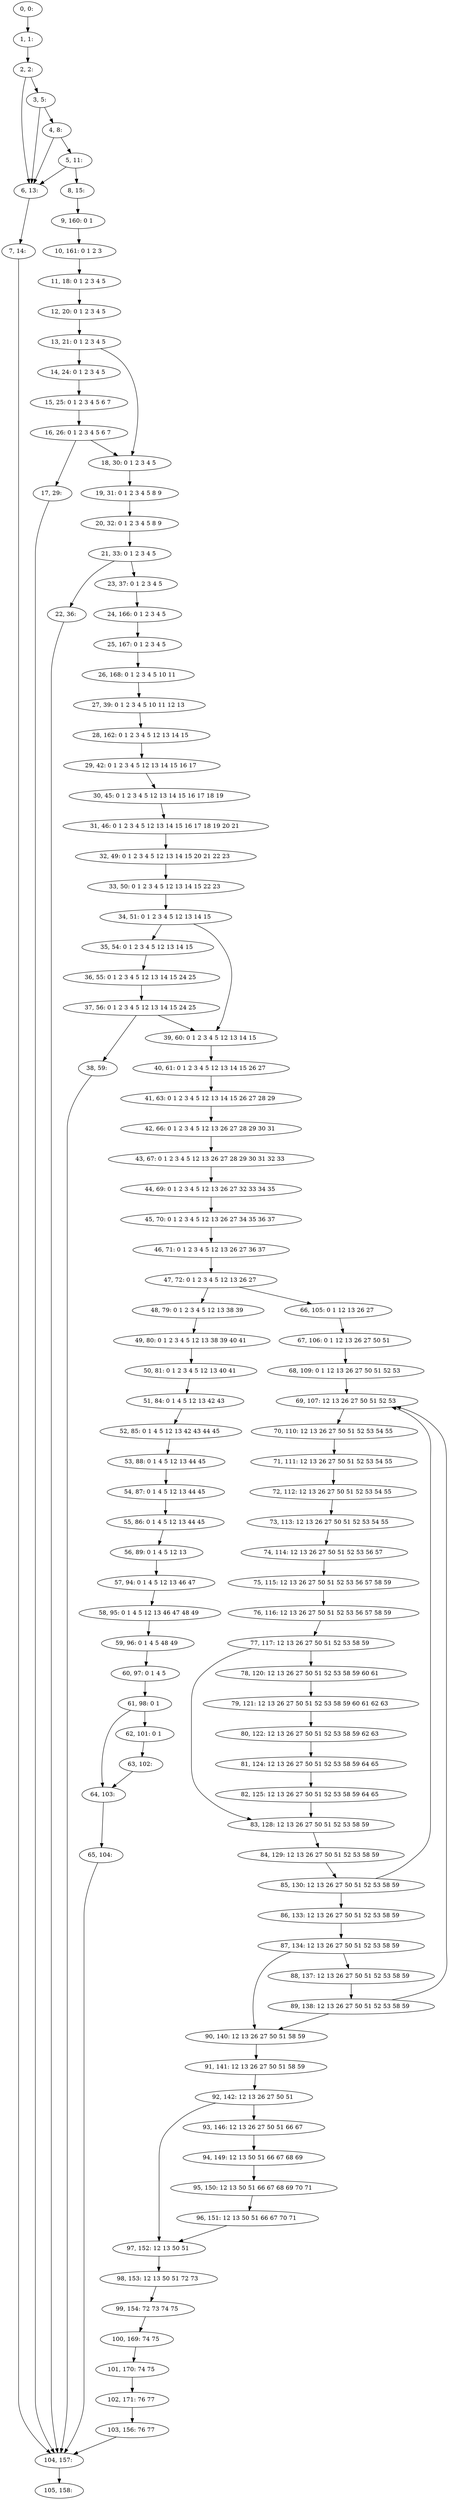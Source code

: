 digraph G {
0[label="0, 0: "];
1[label="1, 1: "];
2[label="2, 2: "];
3[label="3, 5: "];
4[label="4, 8: "];
5[label="5, 11: "];
6[label="6, 13: "];
7[label="7, 14: "];
8[label="8, 15: "];
9[label="9, 160: 0 1 "];
10[label="10, 161: 0 1 2 3 "];
11[label="11, 18: 0 1 2 3 4 5 "];
12[label="12, 20: 0 1 2 3 4 5 "];
13[label="13, 21: 0 1 2 3 4 5 "];
14[label="14, 24: 0 1 2 3 4 5 "];
15[label="15, 25: 0 1 2 3 4 5 6 7 "];
16[label="16, 26: 0 1 2 3 4 5 6 7 "];
17[label="17, 29: "];
18[label="18, 30: 0 1 2 3 4 5 "];
19[label="19, 31: 0 1 2 3 4 5 8 9 "];
20[label="20, 32: 0 1 2 3 4 5 8 9 "];
21[label="21, 33: 0 1 2 3 4 5 "];
22[label="22, 36: "];
23[label="23, 37: 0 1 2 3 4 5 "];
24[label="24, 166: 0 1 2 3 4 5 "];
25[label="25, 167: 0 1 2 3 4 5 "];
26[label="26, 168: 0 1 2 3 4 5 10 11 "];
27[label="27, 39: 0 1 2 3 4 5 10 11 12 13 "];
28[label="28, 162: 0 1 2 3 4 5 12 13 14 15 "];
29[label="29, 42: 0 1 2 3 4 5 12 13 14 15 16 17 "];
30[label="30, 45: 0 1 2 3 4 5 12 13 14 15 16 17 18 19 "];
31[label="31, 46: 0 1 2 3 4 5 12 13 14 15 16 17 18 19 20 21 "];
32[label="32, 49: 0 1 2 3 4 5 12 13 14 15 20 21 22 23 "];
33[label="33, 50: 0 1 2 3 4 5 12 13 14 15 22 23 "];
34[label="34, 51: 0 1 2 3 4 5 12 13 14 15 "];
35[label="35, 54: 0 1 2 3 4 5 12 13 14 15 "];
36[label="36, 55: 0 1 2 3 4 5 12 13 14 15 24 25 "];
37[label="37, 56: 0 1 2 3 4 5 12 13 14 15 24 25 "];
38[label="38, 59: "];
39[label="39, 60: 0 1 2 3 4 5 12 13 14 15 "];
40[label="40, 61: 0 1 2 3 4 5 12 13 14 15 26 27 "];
41[label="41, 63: 0 1 2 3 4 5 12 13 14 15 26 27 28 29 "];
42[label="42, 66: 0 1 2 3 4 5 12 13 26 27 28 29 30 31 "];
43[label="43, 67: 0 1 2 3 4 5 12 13 26 27 28 29 30 31 32 33 "];
44[label="44, 69: 0 1 2 3 4 5 12 13 26 27 32 33 34 35 "];
45[label="45, 70: 0 1 2 3 4 5 12 13 26 27 34 35 36 37 "];
46[label="46, 71: 0 1 2 3 4 5 12 13 26 27 36 37 "];
47[label="47, 72: 0 1 2 3 4 5 12 13 26 27 "];
48[label="48, 79: 0 1 2 3 4 5 12 13 38 39 "];
49[label="49, 80: 0 1 2 3 4 5 12 13 38 39 40 41 "];
50[label="50, 81: 0 1 2 3 4 5 12 13 40 41 "];
51[label="51, 84: 0 1 4 5 12 13 42 43 "];
52[label="52, 85: 0 1 4 5 12 13 42 43 44 45 "];
53[label="53, 88: 0 1 4 5 12 13 44 45 "];
54[label="54, 87: 0 1 4 5 12 13 44 45 "];
55[label="55, 86: 0 1 4 5 12 13 44 45 "];
56[label="56, 89: 0 1 4 5 12 13 "];
57[label="57, 94: 0 1 4 5 12 13 46 47 "];
58[label="58, 95: 0 1 4 5 12 13 46 47 48 49 "];
59[label="59, 96: 0 1 4 5 48 49 "];
60[label="60, 97: 0 1 4 5 "];
61[label="61, 98: 0 1 "];
62[label="62, 101: 0 1 "];
63[label="63, 102: "];
64[label="64, 103: "];
65[label="65, 104: "];
66[label="66, 105: 0 1 12 13 26 27 "];
67[label="67, 106: 0 1 12 13 26 27 50 51 "];
68[label="68, 109: 0 1 12 13 26 27 50 51 52 53 "];
69[label="69, 107: 12 13 26 27 50 51 52 53 "];
70[label="70, 110: 12 13 26 27 50 51 52 53 54 55 "];
71[label="71, 111: 12 13 26 27 50 51 52 53 54 55 "];
72[label="72, 112: 12 13 26 27 50 51 52 53 54 55 "];
73[label="73, 113: 12 13 26 27 50 51 52 53 54 55 "];
74[label="74, 114: 12 13 26 27 50 51 52 53 56 57 "];
75[label="75, 115: 12 13 26 27 50 51 52 53 56 57 58 59 "];
76[label="76, 116: 12 13 26 27 50 51 52 53 56 57 58 59 "];
77[label="77, 117: 12 13 26 27 50 51 52 53 58 59 "];
78[label="78, 120: 12 13 26 27 50 51 52 53 58 59 60 61 "];
79[label="79, 121: 12 13 26 27 50 51 52 53 58 59 60 61 62 63 "];
80[label="80, 122: 12 13 26 27 50 51 52 53 58 59 62 63 "];
81[label="81, 124: 12 13 26 27 50 51 52 53 58 59 64 65 "];
82[label="82, 125: 12 13 26 27 50 51 52 53 58 59 64 65 "];
83[label="83, 128: 12 13 26 27 50 51 52 53 58 59 "];
84[label="84, 129: 12 13 26 27 50 51 52 53 58 59 "];
85[label="85, 130: 12 13 26 27 50 51 52 53 58 59 "];
86[label="86, 133: 12 13 26 27 50 51 52 53 58 59 "];
87[label="87, 134: 12 13 26 27 50 51 52 53 58 59 "];
88[label="88, 137: 12 13 26 27 50 51 52 53 58 59 "];
89[label="89, 138: 12 13 26 27 50 51 52 53 58 59 "];
90[label="90, 140: 12 13 26 27 50 51 58 59 "];
91[label="91, 141: 12 13 26 27 50 51 58 59 "];
92[label="92, 142: 12 13 26 27 50 51 "];
93[label="93, 146: 12 13 26 27 50 51 66 67 "];
94[label="94, 149: 12 13 50 51 66 67 68 69 "];
95[label="95, 150: 12 13 50 51 66 67 68 69 70 71 "];
96[label="96, 151: 12 13 50 51 66 67 70 71 "];
97[label="97, 152: 12 13 50 51 "];
98[label="98, 153: 12 13 50 51 72 73 "];
99[label="99, 154: 72 73 74 75 "];
100[label="100, 169: 74 75 "];
101[label="101, 170: 74 75 "];
102[label="102, 171: 76 77 "];
103[label="103, 156: 76 77 "];
104[label="104, 157: "];
105[label="105, 158: "];
0->1 ;
1->2 ;
2->3 ;
2->6 ;
3->4 ;
3->6 ;
4->5 ;
4->6 ;
5->6 ;
5->8 ;
6->7 ;
7->104 ;
8->9 ;
9->10 ;
10->11 ;
11->12 ;
12->13 ;
13->14 ;
13->18 ;
14->15 ;
15->16 ;
16->17 ;
16->18 ;
17->104 ;
18->19 ;
19->20 ;
20->21 ;
21->22 ;
21->23 ;
22->104 ;
23->24 ;
24->25 ;
25->26 ;
26->27 ;
27->28 ;
28->29 ;
29->30 ;
30->31 ;
31->32 ;
32->33 ;
33->34 ;
34->35 ;
34->39 ;
35->36 ;
36->37 ;
37->38 ;
37->39 ;
38->104 ;
39->40 ;
40->41 ;
41->42 ;
42->43 ;
43->44 ;
44->45 ;
45->46 ;
46->47 ;
47->48 ;
47->66 ;
48->49 ;
49->50 ;
50->51 ;
51->52 ;
52->53 ;
53->54 ;
54->55 ;
55->56 ;
56->57 ;
57->58 ;
58->59 ;
59->60 ;
60->61 ;
61->62 ;
61->64 ;
62->63 ;
63->64 ;
64->65 ;
65->104 ;
66->67 ;
67->68 ;
68->69 ;
69->70 ;
70->71 ;
71->72 ;
72->73 ;
73->74 ;
74->75 ;
75->76 ;
76->77 ;
77->78 ;
77->83 ;
78->79 ;
79->80 ;
80->81 ;
81->82 ;
82->83 ;
83->84 ;
84->85 ;
85->86 ;
85->69 ;
86->87 ;
87->88 ;
87->90 ;
88->89 ;
89->90 ;
89->69 ;
90->91 ;
91->92 ;
92->93 ;
92->97 ;
93->94 ;
94->95 ;
95->96 ;
96->97 ;
97->98 ;
98->99 ;
99->100 ;
100->101 ;
101->102 ;
102->103 ;
103->104 ;
104->105 ;
}
